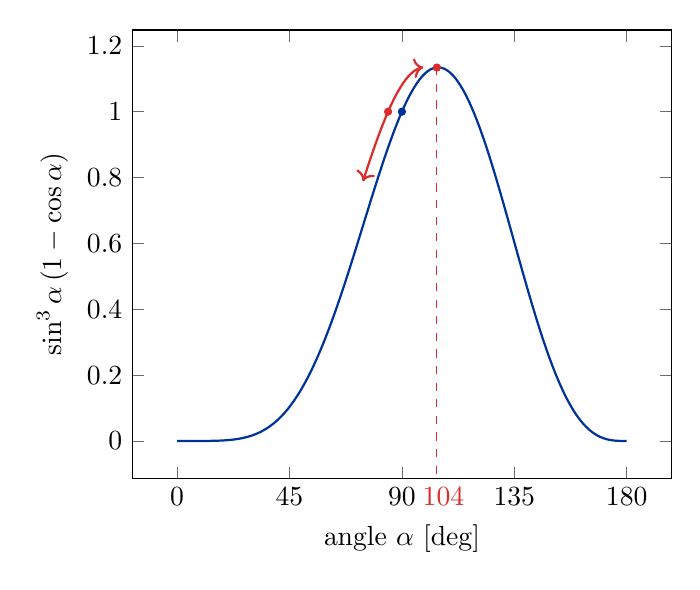 \begin{tikzpicture}[
  mark coordinate/.style={inner sep=0pt,outer sep=0pt,minimum size=3pt,
    fill=black,circle}%
]
  % Colors
  \definecolor{red}{RGB}{221,42,43}
  \definecolor{green}{RGB}{132,184,24}
  \definecolor{blue}{RGB}{0,51,153}
  \definecolor{orange}{RGB}{192,128,64}
  \definecolor{gray}{RGB}{107,108,110}
  \begin{axis}[
      xlabel={angle $\alpha$ [deg]},ylabel={$\sin^3\alpha\left(1-\cos\alpha\right)$},
      xtick={0,45,90,135,180,270,360},
      domain=0:180,samples=500,
      clip=false
    ]
    \addplot[thick,blue] {sin(x)^3*(1-cos(x))};
    \coordinate[mark coordinate,blue] (A) at (axis cs:90,1);
    \coordinate[mark coordinate,red] (B) at (axis cs:104,1.134);
    \draw[red, dashed] (axis cs:104,-0.1) -- (axis cs:104,1.15);
    \draw[red] (axis description cs:0.577,-0.04) node {104};

    \addplot[thick,domain=80:104,red,<->, xshift=-5pt] {sin(x)^3*(1-cos(x))};
    \coordinate[mark coordinate,red,xshift=-5pt] (C) at (axis cs:90,1);
  \end{axis}
\end{tikzpicture}
